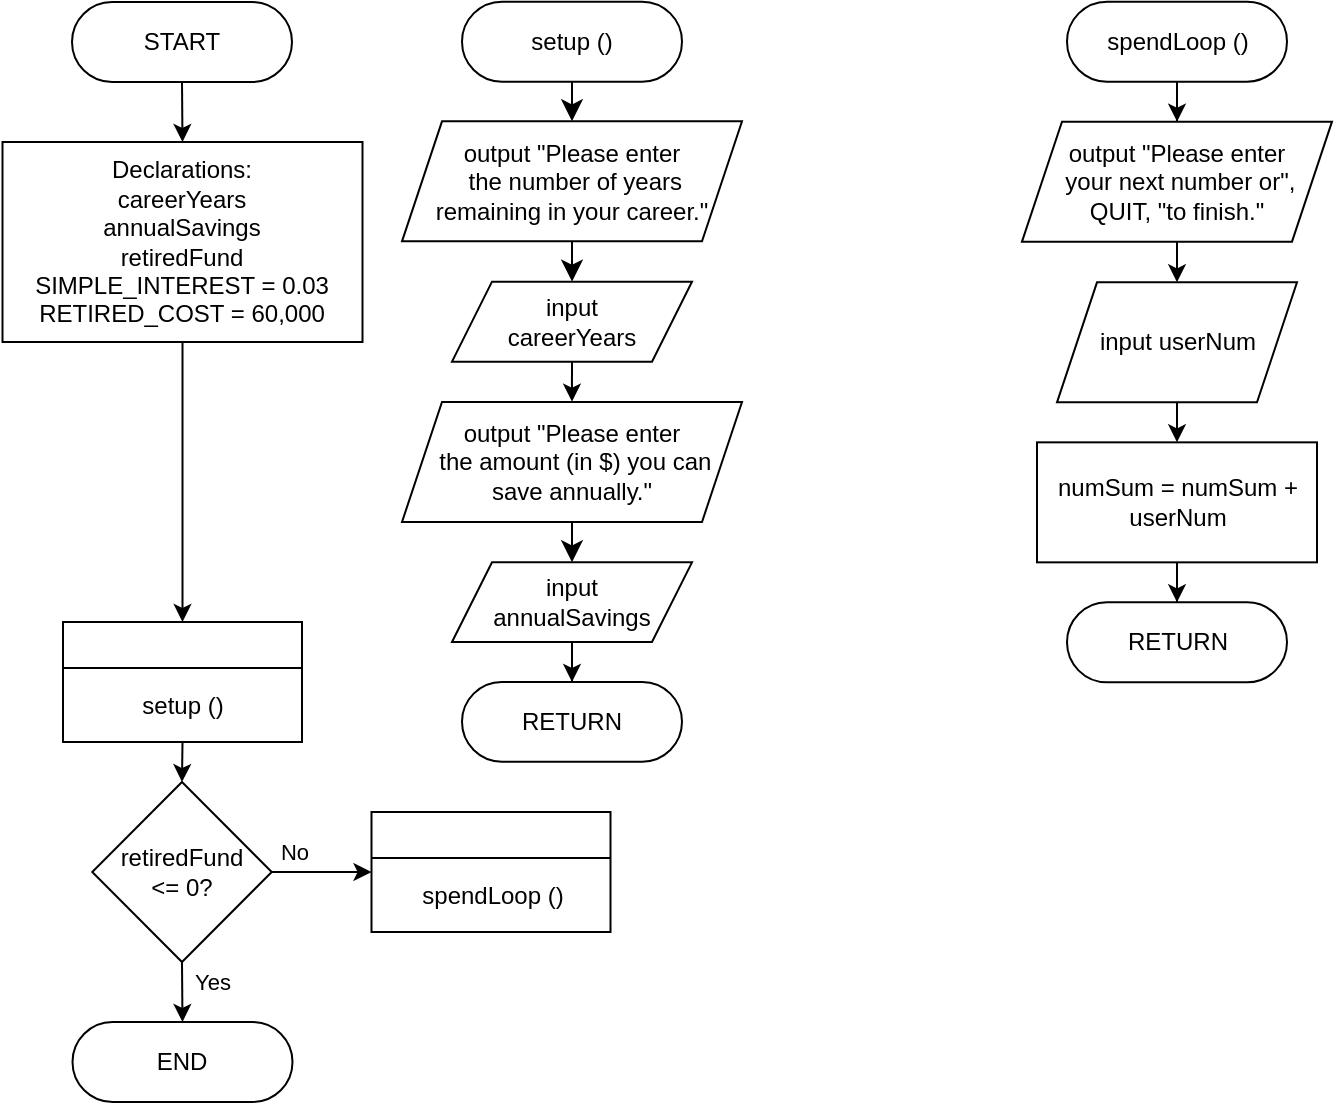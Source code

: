 <mxfile version="28.2.5">
  <diagram id="C5RBs43oDa-KdzZeNtuy" name="Page-1">
    <mxGraphModel dx="612" dy="719" grid="1" gridSize="10" guides="1" tooltips="1" connect="1" arrows="1" fold="1" page="1" pageScale="1" pageWidth="827" pageHeight="1169" math="0" shadow="0">
      <root>
        <mxCell id="WIyWlLk6GJQsqaUBKTNV-0" />
        <mxCell id="WIyWlLk6GJQsqaUBKTNV-1" parent="WIyWlLk6GJQsqaUBKTNV-0" />
        <mxCell id="O4xx6mC76rvQ0KCR2Um3-0" style="edgeStyle=orthogonalEdgeStyle;rounded=0;orthogonalLoop=1;jettySize=auto;html=1;exitX=0.5;exitY=1;exitDx=0;exitDy=0;entryX=0.5;entryY=0;entryDx=0;entryDy=0;" edge="1" parent="WIyWlLk6GJQsqaUBKTNV-1" source="O4xx6mC76rvQ0KCR2Um3-1" target="O4xx6mC76rvQ0KCR2Um3-3">
          <mxGeometry relative="1" as="geometry" />
        </mxCell>
        <mxCell id="O4xx6mC76rvQ0KCR2Um3-1" value="START" style="rounded=1;whiteSpace=wrap;html=1;arcSize=50;" vertex="1" parent="WIyWlLk6GJQsqaUBKTNV-1">
          <mxGeometry x="45" y="40" width="110" height="40" as="geometry" />
        </mxCell>
        <mxCell id="O4xx6mC76rvQ0KCR2Um3-2" value="" style="edgeStyle=orthogonalEdgeStyle;rounded=0;orthogonalLoop=1;jettySize=auto;html=1;entryX=0.5;entryY=0;entryDx=0;entryDy=0;" edge="1" parent="WIyWlLk6GJQsqaUBKTNV-1" source="O4xx6mC76rvQ0KCR2Um3-3" target="O4xx6mC76rvQ0KCR2Um3-8">
          <mxGeometry relative="1" as="geometry" />
        </mxCell>
        <mxCell id="O4xx6mC76rvQ0KCR2Um3-3" value="Declarations:&lt;div&gt;careerYears&lt;br&gt;annualSavings&lt;br&gt;retiredFund&lt;br&gt;SIMPLE_INTEREST = 0.03&lt;br&gt;RETIRED_COST = 60,000&lt;/div&gt;" style="rounded=0;whiteSpace=wrap;html=1;" vertex="1" parent="WIyWlLk6GJQsqaUBKTNV-1">
          <mxGeometry x="10.25" y="110" width="180" height="100" as="geometry" />
        </mxCell>
        <mxCell id="O4xx6mC76rvQ0KCR2Um3-5" value="" style="swimlane;whiteSpace=wrap;html=1;" vertex="1" parent="WIyWlLk6GJQsqaUBKTNV-1">
          <mxGeometry x="194.75" y="445" width="119.5" height="60" as="geometry" />
        </mxCell>
        <mxCell id="O4xx6mC76rvQ0KCR2Um3-6" value="&lt;font style=&quot;font-size: 12px;&quot;&gt;spendLoop ()&lt;/font&gt;" style="text;html=1;align=center;verticalAlign=middle;resizable=0;points=[];autosize=1;strokeColor=none;fillColor=none;fontSize=16;" vertex="1" parent="O4xx6mC76rvQ0KCR2Um3-5">
          <mxGeometry x="14.75" y="25" width="90" height="30" as="geometry" />
        </mxCell>
        <mxCell id="O4xx6mC76rvQ0KCR2Um3-45" style="edgeStyle=orthogonalEdgeStyle;rounded=0;orthogonalLoop=1;jettySize=auto;html=1;exitX=0.5;exitY=1;exitDx=0;exitDy=0;entryX=0.5;entryY=0;entryDx=0;entryDy=0;" edge="1" parent="WIyWlLk6GJQsqaUBKTNV-1" source="O4xx6mC76rvQ0KCR2Um3-8" target="O4xx6mC76rvQ0KCR2Um3-15">
          <mxGeometry relative="1" as="geometry" />
        </mxCell>
        <mxCell id="O4xx6mC76rvQ0KCR2Um3-8" value="" style="swimlane;whiteSpace=wrap;html=1;" vertex="1" parent="WIyWlLk6GJQsqaUBKTNV-1">
          <mxGeometry x="40.5" y="350" width="119.5" height="60" as="geometry" />
        </mxCell>
        <mxCell id="O4xx6mC76rvQ0KCR2Um3-9" value="&lt;font style=&quot;font-size: 12px;&quot;&gt;setup ()&lt;/font&gt;" style="text;html=1;align=center;verticalAlign=middle;resizable=0;points=[];autosize=1;strokeColor=none;fillColor=none;fontSize=16;" vertex="1" parent="O4xx6mC76rvQ0KCR2Um3-8">
          <mxGeometry x="29.75" y="25" width="60" height="30" as="geometry" />
        </mxCell>
        <mxCell id="O4xx6mC76rvQ0KCR2Um3-10" value="END" style="rounded=1;whiteSpace=wrap;html=1;arcSize=50;" vertex="1" parent="WIyWlLk6GJQsqaUBKTNV-1">
          <mxGeometry x="45.25" y="550" width="110" height="40" as="geometry" />
        </mxCell>
        <mxCell id="O4xx6mC76rvQ0KCR2Um3-11" style="edgeStyle=orthogonalEdgeStyle;rounded=0;orthogonalLoop=1;jettySize=auto;html=1;exitX=1;exitY=0.5;exitDx=0;exitDy=0;entryX=0;entryY=0.5;entryDx=0;entryDy=0;" edge="1" parent="WIyWlLk6GJQsqaUBKTNV-1" source="O4xx6mC76rvQ0KCR2Um3-15" target="O4xx6mC76rvQ0KCR2Um3-5">
          <mxGeometry relative="1" as="geometry" />
        </mxCell>
        <mxCell id="O4xx6mC76rvQ0KCR2Um3-12" value="No" style="edgeLabel;html=1;align=center;verticalAlign=middle;resizable=0;points=[];" vertex="1" connectable="0" parent="O4xx6mC76rvQ0KCR2Um3-11">
          <mxGeometry x="-0.307" y="1" relative="1" as="geometry">
            <mxPoint x="-7" y="-9" as="offset" />
          </mxGeometry>
        </mxCell>
        <mxCell id="O4xx6mC76rvQ0KCR2Um3-13" style="edgeStyle=orthogonalEdgeStyle;rounded=0;orthogonalLoop=1;jettySize=auto;html=1;exitX=0.5;exitY=1;exitDx=0;exitDy=0;entryX=0.5;entryY=0;entryDx=0;entryDy=0;" edge="1" parent="WIyWlLk6GJQsqaUBKTNV-1" source="O4xx6mC76rvQ0KCR2Um3-15" target="O4xx6mC76rvQ0KCR2Um3-10">
          <mxGeometry relative="1" as="geometry">
            <mxPoint x="100.25" y="551.45" as="targetPoint" />
          </mxGeometry>
        </mxCell>
        <mxCell id="O4xx6mC76rvQ0KCR2Um3-14" value="Yes" style="edgeLabel;html=1;align=center;verticalAlign=middle;resizable=0;points=[];" vertex="1" connectable="0" parent="O4xx6mC76rvQ0KCR2Um3-13">
          <mxGeometry x="-0.406" y="-1" relative="1" as="geometry">
            <mxPoint x="16" y="1" as="offset" />
          </mxGeometry>
        </mxCell>
        <mxCell id="O4xx6mC76rvQ0KCR2Um3-15" value="retiredFund&lt;br&gt;&amp;lt;= 0?" style="rhombus;whiteSpace=wrap;html=1;" vertex="1" parent="WIyWlLk6GJQsqaUBKTNV-1">
          <mxGeometry x="55.12" y="430" width="89.75" height="90" as="geometry" />
        </mxCell>
        <mxCell id="O4xx6mC76rvQ0KCR2Um3-16" style="edgeStyle=none;curved=1;rounded=0;orthogonalLoop=1;jettySize=auto;html=1;exitX=0.5;exitY=1;exitDx=0;exitDy=0;entryX=0.5;entryY=0;entryDx=0;entryDy=0;fontSize=12;startSize=8;endSize=8;" edge="1" parent="WIyWlLk6GJQsqaUBKTNV-1" source="O4xx6mC76rvQ0KCR2Um3-17" target="O4xx6mC76rvQ0KCR2Um3-19">
          <mxGeometry relative="1" as="geometry" />
        </mxCell>
        <mxCell id="O4xx6mC76rvQ0KCR2Um3-17" value="setup ()" style="rounded=1;whiteSpace=wrap;html=1;arcSize=50;" vertex="1" parent="WIyWlLk6GJQsqaUBKTNV-1">
          <mxGeometry x="240" y="39.83" width="110" height="40" as="geometry" />
        </mxCell>
        <mxCell id="O4xx6mC76rvQ0KCR2Um3-18" style="edgeStyle=none;curved=1;rounded=0;orthogonalLoop=1;jettySize=auto;html=1;exitX=0.5;exitY=1;exitDx=0;exitDy=0;entryX=0.5;entryY=0;entryDx=0;entryDy=0;fontSize=12;startSize=8;endSize=8;" edge="1" parent="WIyWlLk6GJQsqaUBKTNV-1" source="O4xx6mC76rvQ0KCR2Um3-19" target="O4xx6mC76rvQ0KCR2Um3-21">
          <mxGeometry relative="1" as="geometry" />
        </mxCell>
        <mxCell id="O4xx6mC76rvQ0KCR2Um3-19" value="output &quot;Please enter&lt;br&gt;&amp;nbsp;the number of years&lt;br&gt;remaining in your career.&quot;" style="shape=parallelogram;perimeter=parallelogramPerimeter;whiteSpace=wrap;html=1;fixedSize=1;" vertex="1" parent="WIyWlLk6GJQsqaUBKTNV-1">
          <mxGeometry x="210" y="99.66" width="170" height="60" as="geometry" />
        </mxCell>
        <mxCell id="O4xx6mC76rvQ0KCR2Um3-50" style="edgeStyle=orthogonalEdgeStyle;rounded=0;orthogonalLoop=1;jettySize=auto;html=1;exitX=0.5;exitY=1;exitDx=0;exitDy=0;" edge="1" parent="WIyWlLk6GJQsqaUBKTNV-1" source="O4xx6mC76rvQ0KCR2Um3-21">
          <mxGeometry relative="1" as="geometry">
            <mxPoint x="294.957" y="239.83" as="targetPoint" />
          </mxGeometry>
        </mxCell>
        <mxCell id="O4xx6mC76rvQ0KCR2Um3-21" value="input&lt;br&gt;careerYears" style="shape=parallelogram;perimeter=parallelogramPerimeter;whiteSpace=wrap;html=1;fixedSize=1;" vertex="1" parent="WIyWlLk6GJQsqaUBKTNV-1">
          <mxGeometry x="235" y="179.83" width="120" height="40" as="geometry" />
        </mxCell>
        <mxCell id="O4xx6mC76rvQ0KCR2Um3-22" value="RETURN" style="rounded=1;whiteSpace=wrap;html=1;arcSize=50;" vertex="1" parent="WIyWlLk6GJQsqaUBKTNV-1">
          <mxGeometry x="240" y="380" width="110" height="39.83" as="geometry" />
        </mxCell>
        <mxCell id="O4xx6mC76rvQ0KCR2Um3-23" value="" style="edgeStyle=orthogonalEdgeStyle;rounded=0;orthogonalLoop=1;jettySize=auto;html=1;" edge="1" parent="WIyWlLk6GJQsqaUBKTNV-1" source="O4xx6mC76rvQ0KCR2Um3-24" target="O4xx6mC76rvQ0KCR2Um3-26">
          <mxGeometry relative="1" as="geometry" />
        </mxCell>
        <mxCell id="O4xx6mC76rvQ0KCR2Um3-24" value="spendLoop ()" style="rounded=1;whiteSpace=wrap;html=1;arcSize=50;" vertex="1" parent="WIyWlLk6GJQsqaUBKTNV-1">
          <mxGeometry x="542.5" y="39.83" width="110" height="40" as="geometry" />
        </mxCell>
        <mxCell id="O4xx6mC76rvQ0KCR2Um3-25" style="edgeStyle=orthogonalEdgeStyle;rounded=0;orthogonalLoop=1;jettySize=auto;html=1;exitX=0.5;exitY=1;exitDx=0;exitDy=0;entryX=0.5;entryY=0;entryDx=0;entryDy=0;" edge="1" parent="WIyWlLk6GJQsqaUBKTNV-1" source="O4xx6mC76rvQ0KCR2Um3-26" target="O4xx6mC76rvQ0KCR2Um3-28">
          <mxGeometry relative="1" as="geometry" />
        </mxCell>
        <mxCell id="O4xx6mC76rvQ0KCR2Um3-26" value="output &quot;Please enter&lt;br&gt;&amp;nbsp;your next number or&quot;,&lt;br&gt;QUIT, &quot;to finish.&quot;" style="shape=parallelogram;perimeter=parallelogramPerimeter;whiteSpace=wrap;html=1;fixedSize=1;" vertex="1" parent="WIyWlLk6GJQsqaUBKTNV-1">
          <mxGeometry x="520" y="99.83" width="155" height="60" as="geometry" />
        </mxCell>
        <mxCell id="O4xx6mC76rvQ0KCR2Um3-27" style="edgeStyle=orthogonalEdgeStyle;rounded=0;orthogonalLoop=1;jettySize=auto;html=1;exitX=0.5;exitY=1;exitDx=0;exitDy=0;entryX=0.5;entryY=0;entryDx=0;entryDy=0;" edge="1" parent="WIyWlLk6GJQsqaUBKTNV-1" source="O4xx6mC76rvQ0KCR2Um3-28">
          <mxGeometry relative="1" as="geometry">
            <mxPoint x="597.5" y="260.17" as="targetPoint" />
          </mxGeometry>
        </mxCell>
        <mxCell id="O4xx6mC76rvQ0KCR2Um3-28" value="input userNum" style="shape=parallelogram;perimeter=parallelogramPerimeter;whiteSpace=wrap;html=1;fixedSize=1;" vertex="1" parent="WIyWlLk6GJQsqaUBKTNV-1">
          <mxGeometry x="537.5" y="180.17" width="120" height="60" as="geometry" />
        </mxCell>
        <mxCell id="O4xx6mC76rvQ0KCR2Um3-29" style="edgeStyle=none;curved=1;rounded=0;orthogonalLoop=1;jettySize=auto;html=1;entryX=0.5;entryY=0;entryDx=0;entryDy=0;fontSize=12;startSize=8;endSize=8;" edge="1" parent="WIyWlLk6GJQsqaUBKTNV-1">
          <mxGeometry relative="1" as="geometry">
            <mxPoint x="592.5" y="259.83" as="sourcePoint" />
            <mxPoint x="592.5" y="259.83" as="targetPoint" />
          </mxGeometry>
        </mxCell>
        <mxCell id="O4xx6mC76rvQ0KCR2Um3-30" value="RETURN" style="rounded=1;whiteSpace=wrap;html=1;arcSize=50;" vertex="1" parent="WIyWlLk6GJQsqaUBKTNV-1">
          <mxGeometry x="542.5" y="340.17" width="110" height="40" as="geometry" />
        </mxCell>
        <mxCell id="O4xx6mC76rvQ0KCR2Um3-31" value="" style="edgeStyle=orthogonalEdgeStyle;rounded=0;orthogonalLoop=1;jettySize=auto;html=1;" edge="1" parent="WIyWlLk6GJQsqaUBKTNV-1" source="O4xx6mC76rvQ0KCR2Um3-32" target="O4xx6mC76rvQ0KCR2Um3-30">
          <mxGeometry relative="1" as="geometry" />
        </mxCell>
        <mxCell id="O4xx6mC76rvQ0KCR2Um3-32" value="numSum = numSum + userNum" style="rounded=0;whiteSpace=wrap;html=1;" vertex="1" parent="WIyWlLk6GJQsqaUBKTNV-1">
          <mxGeometry x="527.5" y="260.17" width="140" height="60" as="geometry" />
        </mxCell>
        <mxCell id="O4xx6mC76rvQ0KCR2Um3-46" style="edgeStyle=none;curved=1;rounded=0;orthogonalLoop=1;jettySize=auto;html=1;exitX=0.5;exitY=1;exitDx=0;exitDy=0;entryX=0.5;entryY=0;entryDx=0;entryDy=0;fontSize=12;startSize=8;endSize=8;" edge="1" parent="WIyWlLk6GJQsqaUBKTNV-1" source="O4xx6mC76rvQ0KCR2Um3-47" target="O4xx6mC76rvQ0KCR2Um3-48">
          <mxGeometry relative="1" as="geometry" />
        </mxCell>
        <mxCell id="O4xx6mC76rvQ0KCR2Um3-47" value="output &quot;Please enter&lt;br&gt;&amp;nbsp;the amount (in $) you can&lt;br&gt;save annually.&quot;" style="shape=parallelogram;perimeter=parallelogramPerimeter;whiteSpace=wrap;html=1;fixedSize=1;" vertex="1" parent="WIyWlLk6GJQsqaUBKTNV-1">
          <mxGeometry x="210" y="240" width="170" height="60" as="geometry" />
        </mxCell>
        <mxCell id="O4xx6mC76rvQ0KCR2Um3-51" value="" style="edgeStyle=orthogonalEdgeStyle;rounded=0;orthogonalLoop=1;jettySize=auto;html=1;" edge="1" parent="WIyWlLk6GJQsqaUBKTNV-1" source="O4xx6mC76rvQ0KCR2Um3-48" target="O4xx6mC76rvQ0KCR2Um3-22">
          <mxGeometry relative="1" as="geometry" />
        </mxCell>
        <mxCell id="O4xx6mC76rvQ0KCR2Um3-48" value="input&lt;br&gt;annualSavings" style="shape=parallelogram;perimeter=parallelogramPerimeter;whiteSpace=wrap;html=1;fixedSize=1;" vertex="1" parent="WIyWlLk6GJQsqaUBKTNV-1">
          <mxGeometry x="235" y="320.17" width="120" height="39.83" as="geometry" />
        </mxCell>
      </root>
    </mxGraphModel>
  </diagram>
</mxfile>

